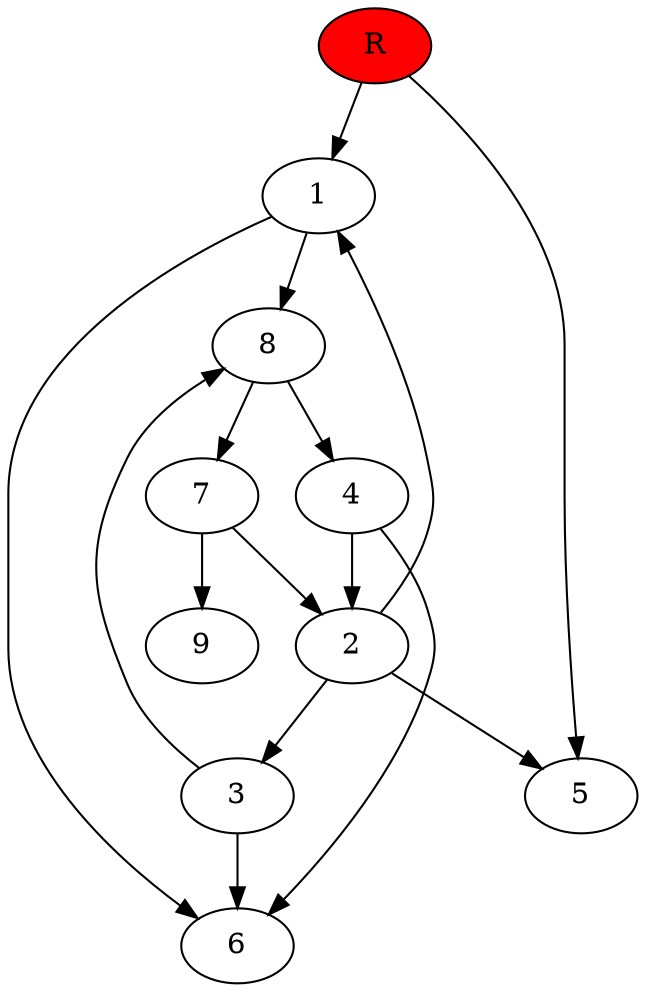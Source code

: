 digraph prb37083 {
	1
	2
	3
	4
	5
	6
	7
	8
	R [fillcolor="#ff0000" style=filled]
	1 -> 6
	1 -> 8
	2 -> 1
	2 -> 3
	2 -> 5
	3 -> 6
	3 -> 8
	4 -> 2
	4 -> 6
	7 -> 2
	7 -> 9
	8 -> 4
	8 -> 7
	R -> 1
	R -> 5
}
